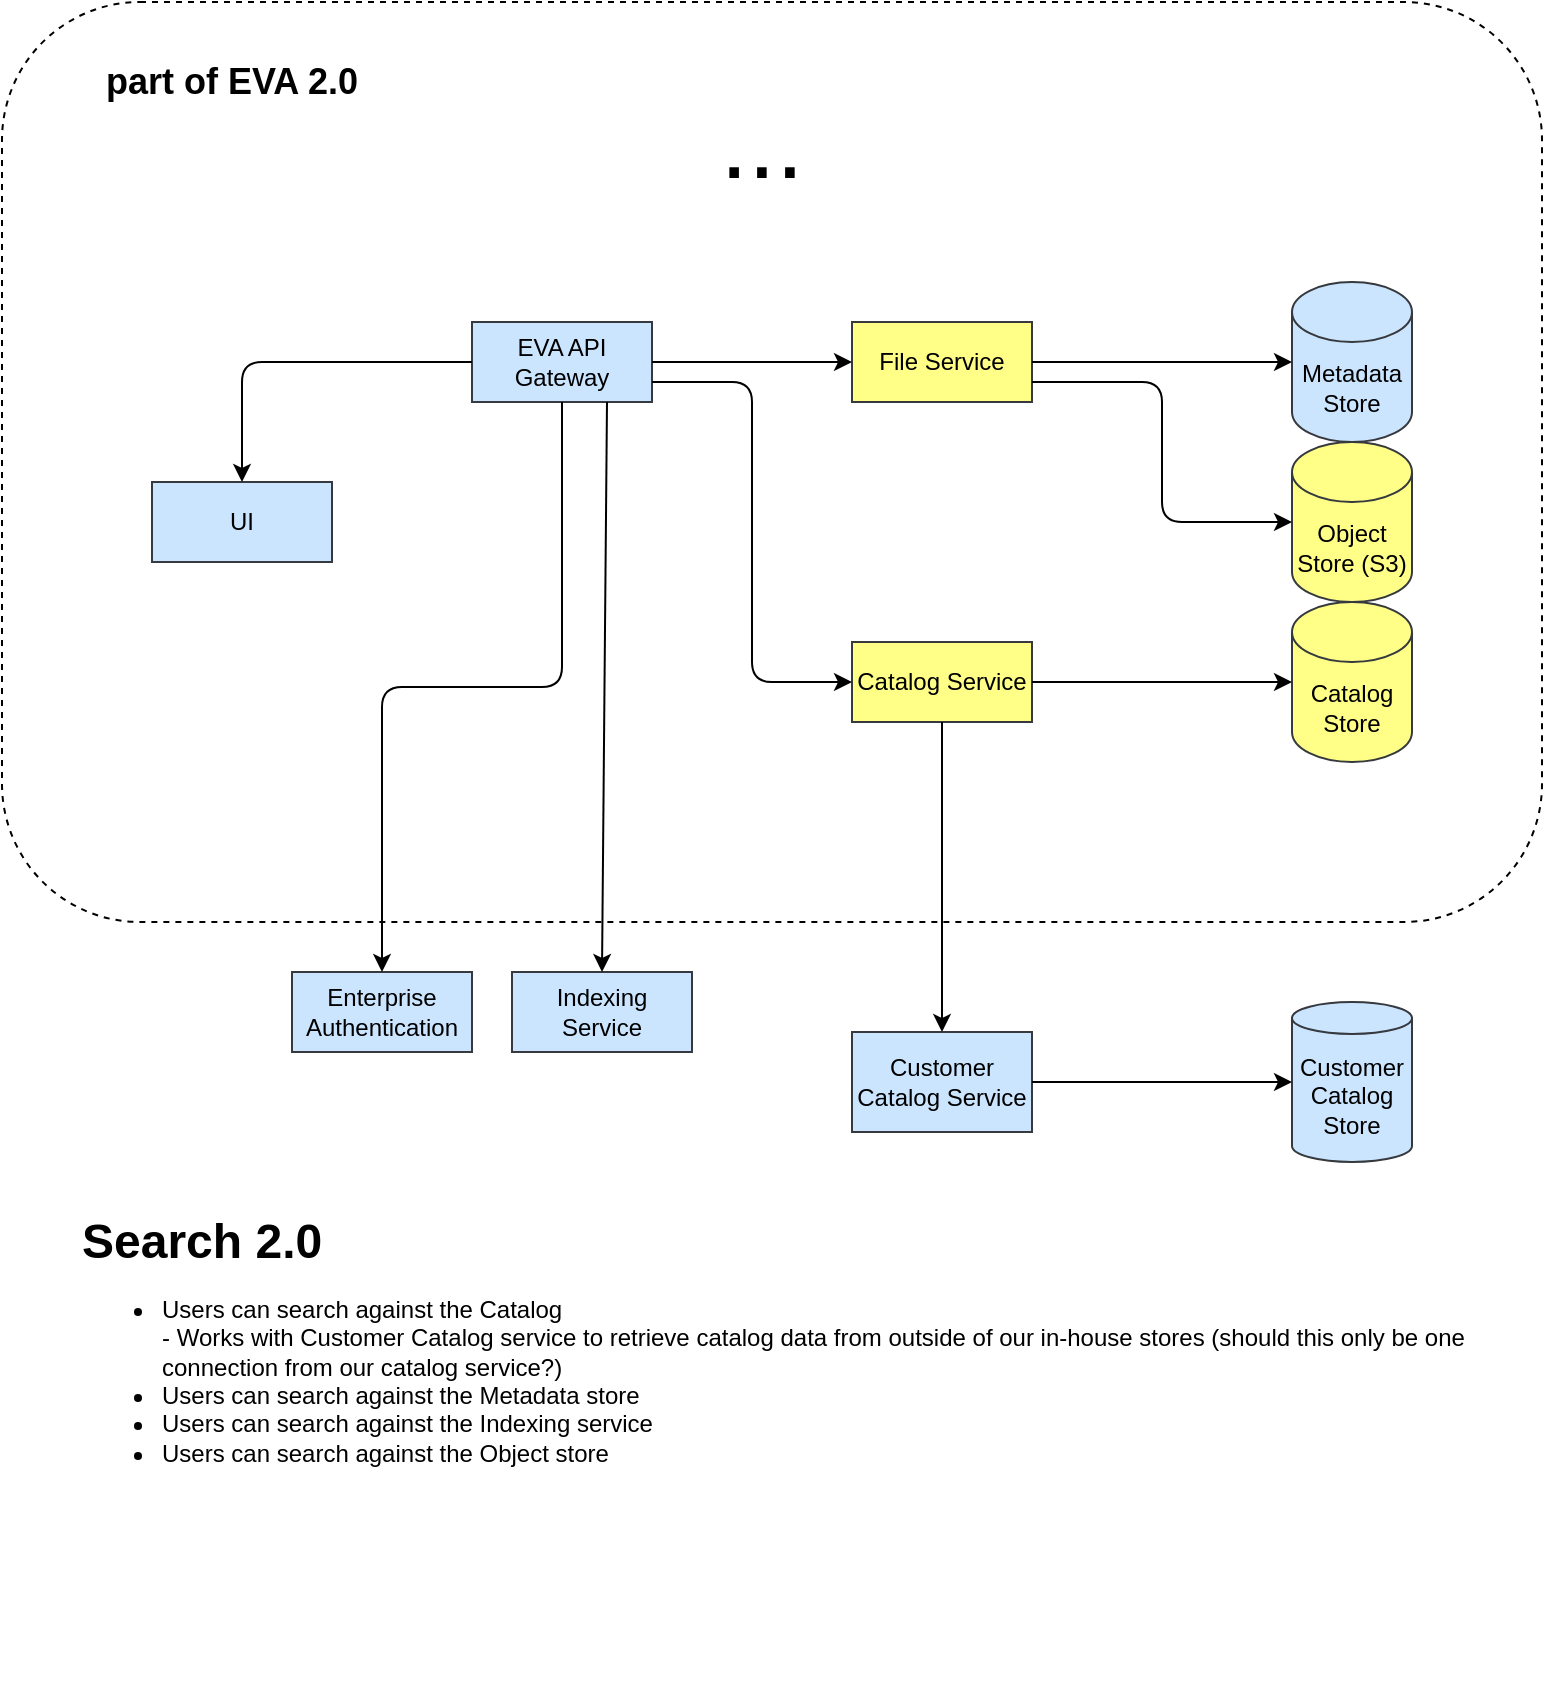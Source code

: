 <mxfile version="14.0.1" type="github" pages="3">
  <diagram id="prtHgNgQTEPvFCAcTncT" name="Page-1">
    <mxGraphModel dx="1422" dy="893" grid="1" gridSize="10" guides="1" tooltips="1" connect="1" arrows="1" fold="1" page="1" pageScale="1" pageWidth="827" pageHeight="1169" math="0" shadow="0">
      <root>
        <mxCell id="0" />
        <mxCell id="1" parent="0" />
        <mxCell id="jhAr2J2bAOebgnLg-okq-24" value="" style="rounded=1;whiteSpace=wrap;html=1;fillColor=none;dashed=1;" parent="1" vertex="1">
          <mxGeometry x="25" y="80" width="770" height="460" as="geometry" />
        </mxCell>
        <mxCell id="jhAr2J2bAOebgnLg-okq-1" value="EVA API Gateway" style="rounded=0;whiteSpace=wrap;html=1;fillColor=#cce5ff;strokeColor=#36393d;" parent="1" vertex="1">
          <mxGeometry x="260" y="240" width="90" height="40" as="geometry" />
        </mxCell>
        <mxCell id="jhAr2J2bAOebgnLg-okq-2" value="File Service" style="rounded=0;whiteSpace=wrap;html=1;fillColor=#ffff88;strokeColor=#36393d;" parent="1" vertex="1">
          <mxGeometry x="450" y="240" width="90" height="40" as="geometry" />
        </mxCell>
        <mxCell id="jhAr2J2bAOebgnLg-okq-3" value="Indexing Service" style="rounded=0;whiteSpace=wrap;html=1;fillColor=#cce5ff;strokeColor=#36393d;" parent="1" vertex="1">
          <mxGeometry x="280" y="565" width="90" height="40" as="geometry" />
        </mxCell>
        <mxCell id="jhAr2J2bAOebgnLg-okq-4" value="Enterprise Authentication" style="rounded=0;whiteSpace=wrap;html=1;fillColor=#cce5ff;strokeColor=#36393d;" parent="1" vertex="1">
          <mxGeometry x="170" y="565" width="90" height="40" as="geometry" />
        </mxCell>
        <mxCell id="jhAr2J2bAOebgnLg-okq-5" value="UI" style="rounded=0;whiteSpace=wrap;html=1;fillColor=#cce5ff;strokeColor=#36393d;" parent="1" vertex="1">
          <mxGeometry x="100" y="320" width="90" height="40" as="geometry" />
        </mxCell>
        <mxCell id="jhAr2J2bAOebgnLg-okq-6" value="Catalog Service" style="rounded=0;whiteSpace=wrap;html=1;fillColor=#ffff88;strokeColor=#36393d;" parent="1" vertex="1">
          <mxGeometry x="450" y="400" width="90" height="40" as="geometry" />
        </mxCell>
        <mxCell id="jhAr2J2bAOebgnLg-okq-7" value="Metadata&lt;br&gt;Store" style="shape=cylinder3;whiteSpace=wrap;html=1;boundedLbl=1;backgroundOutline=1;size=15;fillColor=#cce5ff;strokeColor=#36393d;" parent="1" vertex="1">
          <mxGeometry x="670" y="220" width="60" height="80" as="geometry" />
        </mxCell>
        <mxCell id="jhAr2J2bAOebgnLg-okq-8" value="Object Store (S3)" style="shape=cylinder3;whiteSpace=wrap;html=1;boundedLbl=1;backgroundOutline=1;size=15;fillColor=#ffff88;strokeColor=#36393d;" parent="1" vertex="1">
          <mxGeometry x="670" y="300" width="60" height="80" as="geometry" />
        </mxCell>
        <mxCell id="jhAr2J2bAOebgnLg-okq-9" value="Catalog Store" style="shape=cylinder3;whiteSpace=wrap;html=1;boundedLbl=1;backgroundOutline=1;size=15;fillColor=#ffff88;strokeColor=#36393d;" parent="1" vertex="1">
          <mxGeometry x="670" y="380" width="60" height="80" as="geometry" />
        </mxCell>
        <mxCell id="jhAr2J2bAOebgnLg-okq-10" value="Customer Catalog Store" style="shape=cylinder3;whiteSpace=wrap;html=1;boundedLbl=1;backgroundOutline=1;size=8;fillColor=#cce5ff;strokeColor=#36393d;" parent="1" vertex="1">
          <mxGeometry x="670" y="580" width="60" height="80" as="geometry" />
        </mxCell>
        <mxCell id="jhAr2J2bAOebgnLg-okq-12" value="" style="edgeStyle=segmentEdgeStyle;endArrow=classic;html=1;exitX=0;exitY=0.5;exitDx=0;exitDy=0;entryX=0.5;entryY=0;entryDx=0;entryDy=0;" parent="1" source="jhAr2J2bAOebgnLg-okq-1" target="jhAr2J2bAOebgnLg-okq-5" edge="1">
          <mxGeometry width="50" height="50" relative="1" as="geometry">
            <mxPoint x="150" y="265" as="sourcePoint" />
            <mxPoint x="200" y="215" as="targetPoint" />
          </mxGeometry>
        </mxCell>
        <mxCell id="jhAr2J2bAOebgnLg-okq-13" value="" style="edgeStyle=orthogonalEdgeStyle;elbow=horizontal;endArrow=classic;html=1;exitX=0.5;exitY=1;exitDx=0;exitDy=0;entryX=0.5;entryY=0;entryDx=0;entryDy=0;" parent="1" source="jhAr2J2bAOebgnLg-okq-1" target="jhAr2J2bAOebgnLg-okq-4" edge="1">
          <mxGeometry width="50" height="50" relative="1" as="geometry">
            <mxPoint x="390" y="400" as="sourcePoint" />
            <mxPoint x="440" y="350" as="targetPoint" />
          </mxGeometry>
        </mxCell>
        <mxCell id="jhAr2J2bAOebgnLg-okq-14" value="" style="endArrow=classic;html=1;exitX=0.75;exitY=1;exitDx=0;exitDy=0;entryX=0.5;entryY=0;entryDx=0;entryDy=0;" parent="1" source="jhAr2J2bAOebgnLg-okq-1" target="jhAr2J2bAOebgnLg-okq-3" edge="1">
          <mxGeometry width="50" height="50" relative="1" as="geometry">
            <mxPoint x="390" y="400" as="sourcePoint" />
            <mxPoint x="440" y="350" as="targetPoint" />
          </mxGeometry>
        </mxCell>
        <mxCell id="jhAr2J2bAOebgnLg-okq-16" value="" style="endArrow=classic;html=1;exitX=1;exitY=0.5;exitDx=0;exitDy=0;entryX=0;entryY=0.5;entryDx=0;entryDy=0;" parent="1" source="jhAr2J2bAOebgnLg-okq-1" target="jhAr2J2bAOebgnLg-okq-2" edge="1">
          <mxGeometry width="50" height="50" relative="1" as="geometry">
            <mxPoint x="390" y="400" as="sourcePoint" />
            <mxPoint x="440" y="350" as="targetPoint" />
          </mxGeometry>
        </mxCell>
        <mxCell id="jhAr2J2bAOebgnLg-okq-17" value="" style="endArrow=classic;html=1;exitX=1;exitY=0.5;exitDx=0;exitDy=0;entryX=0;entryY=0.5;entryDx=0;entryDy=0;entryPerimeter=0;" parent="1" source="jhAr2J2bAOebgnLg-okq-2" target="jhAr2J2bAOebgnLg-okq-7" edge="1">
          <mxGeometry width="50" height="50" relative="1" as="geometry">
            <mxPoint x="390" y="400" as="sourcePoint" />
            <mxPoint x="440" y="350" as="targetPoint" />
          </mxGeometry>
        </mxCell>
        <mxCell id="jhAr2J2bAOebgnLg-okq-18" value="" style="edgeStyle=elbowEdgeStyle;elbow=horizontal;endArrow=classic;html=1;exitX=1;exitY=0.75;exitDx=0;exitDy=0;entryX=0;entryY=0.5;entryDx=0;entryDy=0;entryPerimeter=0;" parent="1" source="jhAr2J2bAOebgnLg-okq-2" target="jhAr2J2bAOebgnLg-okq-8" edge="1">
          <mxGeometry width="50" height="50" relative="1" as="geometry">
            <mxPoint x="390" y="400" as="sourcePoint" />
            <mxPoint x="440" y="350" as="targetPoint" />
          </mxGeometry>
        </mxCell>
        <mxCell id="jhAr2J2bAOebgnLg-okq-19" value="" style="edgeStyle=elbowEdgeStyle;elbow=horizontal;endArrow=classic;html=1;exitX=1;exitY=0.75;exitDx=0;exitDy=0;entryX=0;entryY=0.5;entryDx=0;entryDy=0;" parent="1" source="jhAr2J2bAOebgnLg-okq-1" target="jhAr2J2bAOebgnLg-okq-6" edge="1">
          <mxGeometry width="50" height="50" relative="1" as="geometry">
            <mxPoint x="390" y="400" as="sourcePoint" />
            <mxPoint x="440" y="350" as="targetPoint" />
          </mxGeometry>
        </mxCell>
        <mxCell id="jhAr2J2bAOebgnLg-okq-20" value="" style="endArrow=classic;html=1;exitX=1;exitY=0.5;exitDx=0;exitDy=0;entryX=0;entryY=0.5;entryDx=0;entryDy=0;entryPerimeter=0;" parent="1" source="jhAr2J2bAOebgnLg-okq-6" target="jhAr2J2bAOebgnLg-okq-9" edge="1">
          <mxGeometry width="50" height="50" relative="1" as="geometry">
            <mxPoint x="390" y="400" as="sourcePoint" />
            <mxPoint x="440" y="350" as="targetPoint" />
          </mxGeometry>
        </mxCell>
        <mxCell id="jhAr2J2bAOebgnLg-okq-21" value="Customer Catalog Service" style="rounded=0;whiteSpace=wrap;html=1;fillColor=#cce5ff;strokeColor=#36393d;" parent="1" vertex="1">
          <mxGeometry x="450" y="595" width="90" height="50" as="geometry" />
        </mxCell>
        <mxCell id="jhAr2J2bAOebgnLg-okq-22" value="" style="endArrow=classic;html=1;exitX=1;exitY=0.5;exitDx=0;exitDy=0;entryX=0;entryY=0.5;entryDx=0;entryDy=0;entryPerimeter=0;" parent="1" source="jhAr2J2bAOebgnLg-okq-21" target="jhAr2J2bAOebgnLg-okq-10" edge="1">
          <mxGeometry width="50" height="50" relative="1" as="geometry">
            <mxPoint x="390" y="390" as="sourcePoint" />
            <mxPoint x="440" y="340" as="targetPoint" />
          </mxGeometry>
        </mxCell>
        <mxCell id="jhAr2J2bAOebgnLg-okq-28" value="&lt;font style=&quot;font-size: 50px&quot;&gt;...&lt;/font&gt;" style="text;html=1;strokeColor=none;fillColor=none;align=center;verticalAlign=middle;whiteSpace=wrap;rounded=0;dashed=1;" parent="1" vertex="1">
          <mxGeometry x="360" y="120" width="90" height="60" as="geometry" />
        </mxCell>
        <mxCell id="jhAr2J2bAOebgnLg-okq-30" value="&lt;b&gt;&lt;font style=&quot;font-size: 18px&quot;&gt;part of EVA 2.0&lt;/font&gt;&lt;/b&gt;" style="text;html=1;strokeColor=none;fillColor=none;align=center;verticalAlign=middle;whiteSpace=wrap;rounded=0;dashed=1;" parent="1" vertex="1">
          <mxGeometry x="70" y="95" width="140" height="50" as="geometry" />
        </mxCell>
        <mxCell id="jhAr2J2bAOebgnLg-okq-32" value="" style="endArrow=classic;html=1;exitX=0.5;exitY=1;exitDx=0;exitDy=0;entryX=0.5;entryY=0;entryDx=0;entryDy=0;" parent="1" source="jhAr2J2bAOebgnLg-okq-6" target="jhAr2J2bAOebgnLg-okq-21" edge="1">
          <mxGeometry width="50" height="50" relative="1" as="geometry">
            <mxPoint x="390" y="370" as="sourcePoint" />
            <mxPoint x="440" y="320" as="targetPoint" />
          </mxGeometry>
        </mxCell>
        <mxCell id="jhAr2J2bAOebgnLg-okq-34" value="&lt;h1&gt;&lt;span&gt;Search 2.0&lt;/span&gt;&lt;span style=&quot;font-size: 12px ; font-weight: 400&quot;&gt;&lt;br&gt;&lt;ul&gt;&lt;li&gt;&lt;span style=&quot;font-size: 12px ; font-weight: 400&quot;&gt;Users can search against the Catalog&lt;br&gt;- Works with Customer Catalog service to retrieve catalog data from outside of our in-house stores (should this only be one connection from our catalog service?)&lt;/span&gt;&lt;/li&gt;&lt;li&gt;&lt;span style=&quot;font-size: 12px ; font-weight: 400&quot;&gt;Users can search against the Metadata store&lt;/span&gt;&lt;/li&gt;&lt;li&gt;&lt;span style=&quot;font-size: 12px ; font-weight: 400&quot;&gt;Users can search against the Indexing service&lt;/span&gt;&lt;/li&gt;&lt;li&gt;&lt;span style=&quot;font-size: 12px ; font-weight: 400&quot;&gt;Users can search against the Object store&lt;/span&gt;&lt;/li&gt;&lt;/ul&gt;&lt;/span&gt;&lt;/h1&gt;" style="text;html=1;strokeColor=none;fillColor=none;spacing=5;spacingTop=-20;whiteSpace=wrap;overflow=hidden;rounded=0;dashed=1;" parent="1" vertex="1">
          <mxGeometry x="60" y="680" width="710" height="250" as="geometry" />
        </mxCell>
      </root>
    </mxGraphModel>
  </diagram>
  <diagram id="2Oz2aHtF88N06Vx7y45X" name="Page-2">
    <mxGraphModel dx="1422" dy="893" grid="1" gridSize="10" guides="1" tooltips="1" connect="1" arrows="1" fold="1" page="1" pageScale="1" pageWidth="850" pageHeight="1100" math="0" shadow="0">
      <root>
        <mxCell id="SZyiqaPC0L573oanjoGx-0" />
        <mxCell id="SZyiqaPC0L573oanjoGx-1" parent="SZyiqaPC0L573oanjoGx-0" />
      </root>
    </mxGraphModel>
  </diagram>
  <diagram id="X_H9UYD9FooLNVZ4ZfM_" name="Page-3">
    <mxGraphModel dx="1422" dy="893" grid="1" gridSize="10" guides="1" tooltips="1" connect="1" arrows="1" fold="1" page="1" pageScale="1" pageWidth="850" pageHeight="1100" math="0" shadow="0">
      <root>
        <mxCell id="lAeZC2GdKMU3h2ND-_H6-0" />
        <mxCell id="lAeZC2GdKMU3h2ND-_H6-1" parent="lAeZC2GdKMU3h2ND-_H6-0" />
      </root>
    </mxGraphModel>
  </diagram>
</mxfile>
